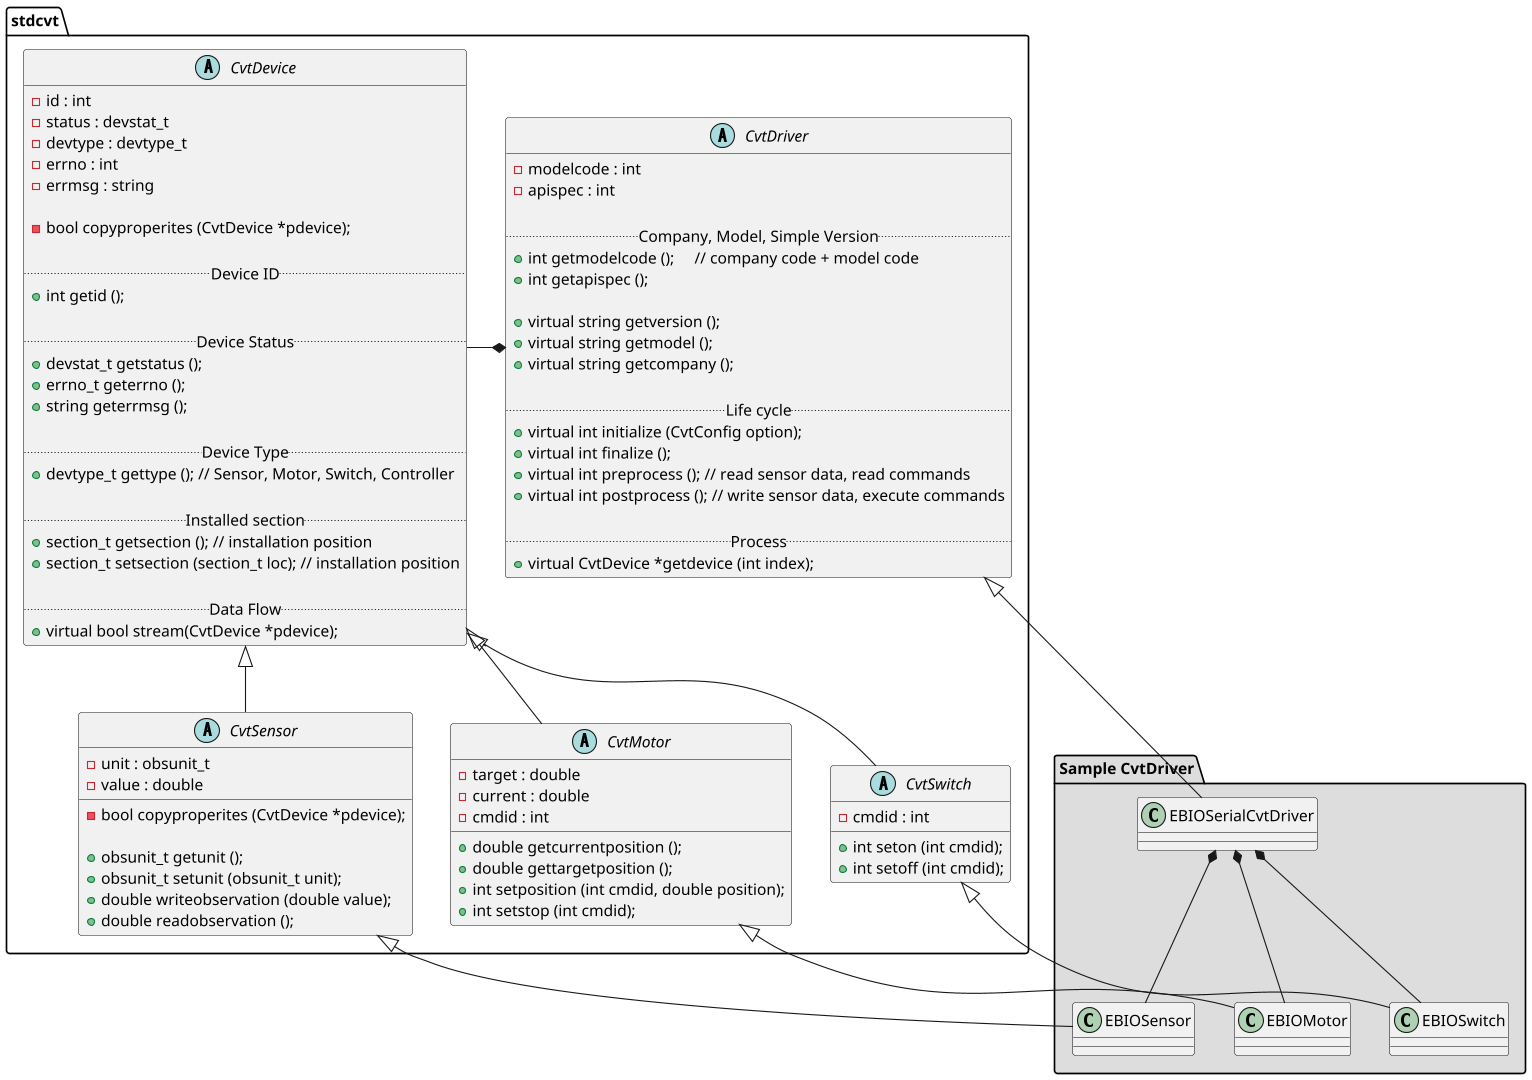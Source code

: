 @startuml

scale 1920*1080

package stdcvt {

    abstract class CvtDriver {
     - modelcode : int
     - apispec : int

     .. Company, Model, Simple Version ..
     + int getmodelcode ();     // company code + model code
     + int getapispec ();

     + virtual string getversion ();
     + virtual string getmodel ();
     + virtual string getcompany ();

     .. Life cycle ..
     + virtual int initialize (CvtConfig option);
     + virtual int finalize ();
     + virtual int preprocess (); // read sensor data, read commands
     + virtual int postprocess (); // write sensor data, execute commands

     .. Process ..
     + virtual CvtDevice *getdevice (int index);
    }

    abstract class CvtDevice {
     - id : int
     - status : devstat_t
     - devtype : devtype_t
     - errno : int
     - errmsg : string

     - bool copyproperites (CvtDevice *pdevice);

     .. Device ID ..
     + int getid ();

     .. Device Status ..
     + devstat_t getstatus ();
     + errno_t geterrno ();
     + string geterrmsg ();

     .. Device Type ..
     + devtype_t gettype (); // Sensor, Motor, Switch, Controller

     .. Installed section ..
     + section_t getsection (); // installation position
     + section_t setsection (section_t loc); // installation position

     .. Data Flow ..
     + virtual bool stream(CvtDevice *pdevice);
    }

    abstract class CvtSensor {
     - unit : obsunit_t
     - value : double
     - bool copyproperites (CvtDevice *pdevice);

     + obsunit_t getunit ();
     + obsunit_t setunit (obsunit_t unit);
     + double writeobservation (double value);
     + double readobservation ();
    }

    abstract class CvtMotor {
     - target : double
     - current : double
     - cmdid : int
     + double getcurrentposition ();
     + double gettargetposition ();
     + int setposition (int cmdid, double position);
     + int setstop (int cmdid);
    }

    abstract class CvtSwitch {
     - cmdid : int
     + int seton (int cmdid);
     + int setoff (int cmdid);
    }

    CvtDriver *- CvtDevice

    CvtDevice <|-- CvtSensor
    CvtDevice <|-- CvtMotor
    CvtDevice <|-- CvtSwitch
}

package "Sample CvtDriver" #DDDDDD {
    class EBIOSerialCvtDriver {
    }

    CvtDriver <|-- EBIOSerialCvtDriver

    class EBIOSensor {
    }

    class EBIOMotor {
    }

    class EBIOSwitch {
    }

    CvtSensor <|-- EBIOSensor
    CvtMotor <|-- EBIOMotor
    CvtSwitch <|-- EBIOSwitch

    EBIOSerialCvtDriver *-- EBIOSensor
    EBIOSerialCvtDriver *-- EBIOMotor
    EBIOSerialCvtDriver *-- EBIOSwitch
}

@enduml

